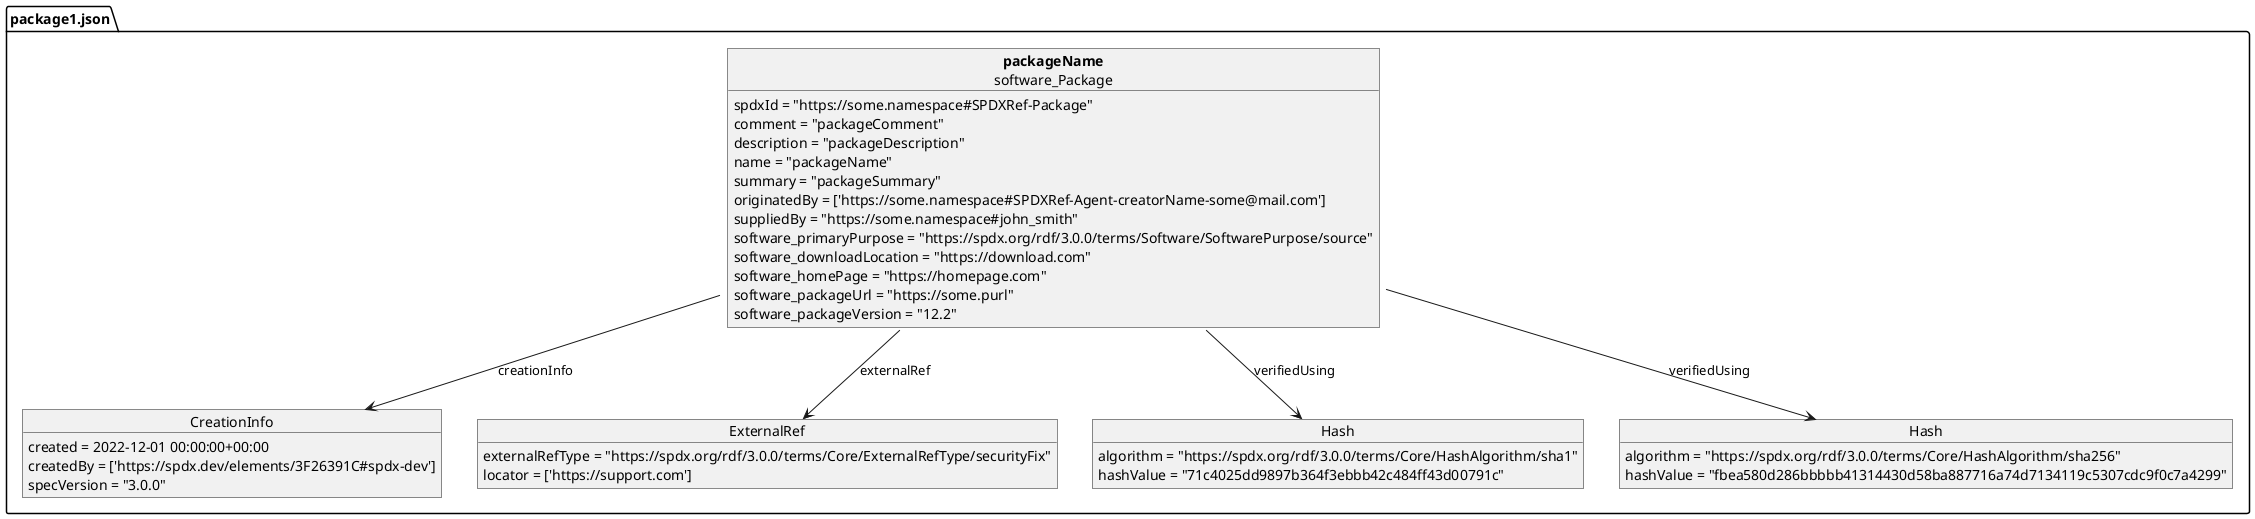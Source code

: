 @startuml
Package "package1.json" as dbaf1509dff2ab643f231a641ea44dd1 {
object "<b>packageName</b>\nsoftware_Package" as dbaf1509dff2ab643f231a641ea44dd1_o1
object "CreationInfo" as dbaf1509dff2ab643f231a641ea44dd1_o2
object "ExternalRef" as dbaf1509dff2ab643f231a641ea44dd1_o3
object "Hash" as dbaf1509dff2ab643f231a641ea44dd1_o4
object "Hash" as dbaf1509dff2ab643f231a641ea44dd1_o5
}
dbaf1509dff2ab643f231a641ea44dd1_o1 : spdxId = "https://some.namespace#SPDXRef-Package"
dbaf1509dff2ab643f231a641ea44dd1_o1 : comment = "packageComment"
dbaf1509dff2ab643f231a641ea44dd1_o2 : created = 2022-12-01 00:00:00+00:00
dbaf1509dff2ab643f231a641ea44dd1_o2 : createdBy = ['https://spdx.dev/elements/3F26391C#spdx-dev']
dbaf1509dff2ab643f231a641ea44dd1_o2 : specVersion = "3.0.0"
dbaf1509dff2ab643f231a641ea44dd1_o1::creationInfo --> dbaf1509dff2ab643f231a641ea44dd1_o2 : creationInfo
dbaf1509dff2ab643f231a641ea44dd1_o1 : description = "packageDescription"
dbaf1509dff2ab643f231a641ea44dd1_o3 : externalRefType = "https://spdx.org/rdf/3.0.0/terms/Core/ExternalRefType/securityFix"
dbaf1509dff2ab643f231a641ea44dd1_o3 : locator = ['https://support.com']
dbaf1509dff2ab643f231a641ea44dd1_o1::externalRef --> dbaf1509dff2ab643f231a641ea44dd1_o3 : externalRef
dbaf1509dff2ab643f231a641ea44dd1_o1 : name = "packageName"
dbaf1509dff2ab643f231a641ea44dd1_o1 : summary = "packageSummary"
dbaf1509dff2ab643f231a641ea44dd1_o4 : algorithm = "https://spdx.org/rdf/3.0.0/terms/Core/HashAlgorithm/sha1"
dbaf1509dff2ab643f231a641ea44dd1_o4 : hashValue = "71c4025dd9897b364f3ebbb42c484ff43d00791c"
dbaf1509dff2ab643f231a641ea44dd1_o1::verifiedUsing --> dbaf1509dff2ab643f231a641ea44dd1_o4 : verifiedUsing
dbaf1509dff2ab643f231a641ea44dd1_o5 : algorithm = "https://spdx.org/rdf/3.0.0/terms/Core/HashAlgorithm/sha256"
dbaf1509dff2ab643f231a641ea44dd1_o5 : hashValue = "fbea580d286bbbbb41314430d58ba887716a74d7134119c5307cdc9f0c7a4299"
dbaf1509dff2ab643f231a641ea44dd1_o1::verifiedUsing --> dbaf1509dff2ab643f231a641ea44dd1_o5 : verifiedUsing
dbaf1509dff2ab643f231a641ea44dd1_o1 : originatedBy = ['https://some.namespace#SPDXRef-Agent-creatorName-some@mail.com']
dbaf1509dff2ab643f231a641ea44dd1_o1 : suppliedBy = "https://some.namespace#john_smith"
dbaf1509dff2ab643f231a641ea44dd1_o1 : software_primaryPurpose = "https://spdx.org/rdf/3.0.0/terms/Software/SoftwarePurpose/source"
dbaf1509dff2ab643f231a641ea44dd1_o1 : software_downloadLocation = "https://download.com"
dbaf1509dff2ab643f231a641ea44dd1_o1 : software_homePage = "https://homepage.com"
dbaf1509dff2ab643f231a641ea44dd1_o1 : software_packageUrl = "https://some.purl"
dbaf1509dff2ab643f231a641ea44dd1_o1 : software_packageVersion = "12.2"
@enduml

